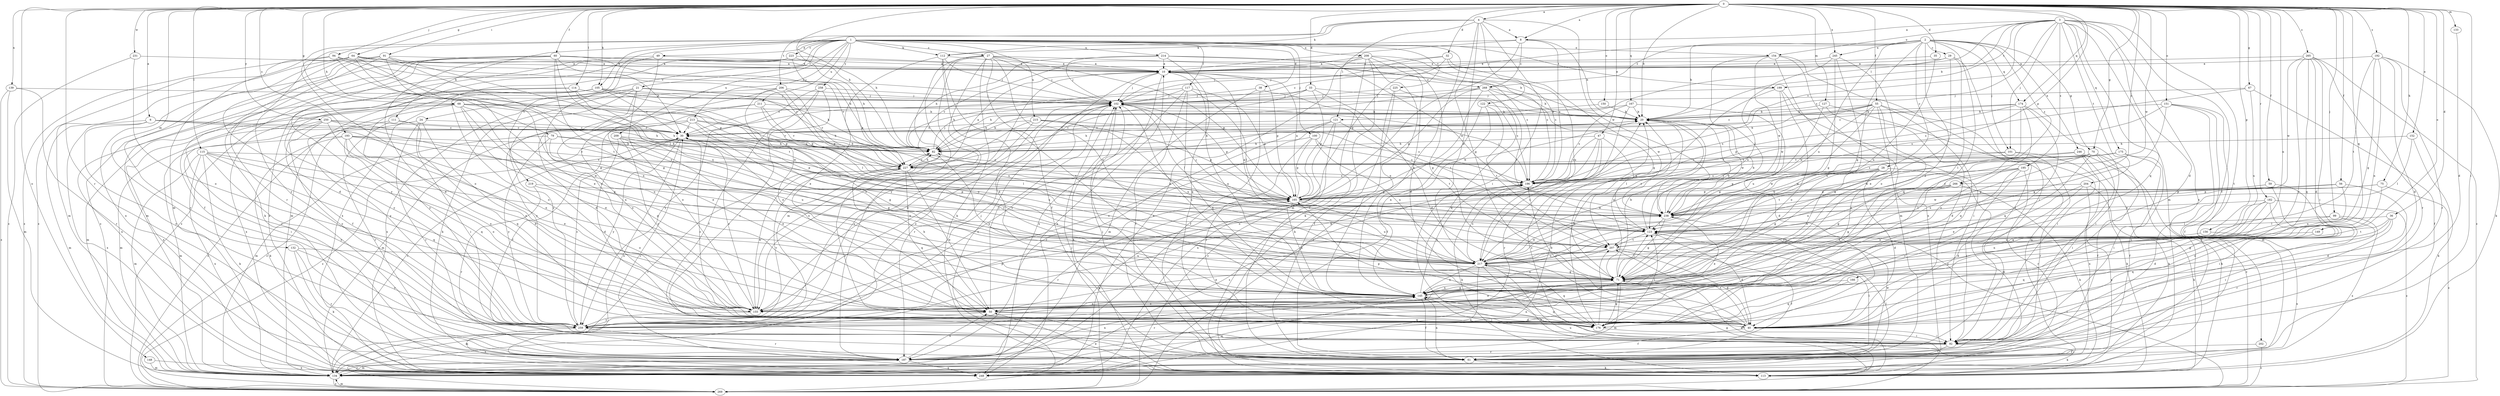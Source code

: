 strict digraph  {
0;
1;
2;
3;
4;
6;
8;
10;
20;
21;
24;
27;
28;
29;
30;
32;
33;
35;
36;
38;
40;
47;
49;
50;
55;
56;
59;
60;
61;
64;
67;
68;
70;
71;
75;
79;
82;
91;
92;
94;
99;
100;
101;
102;
105;
111;
112;
113;
114;
115;
117;
121;
122;
123;
127;
132;
133;
134;
139;
145;
148;
149;
150;
151;
152;
154;
155;
156;
165;
166;
167;
174;
175;
176;
182;
187;
192;
193;
195;
196;
199;
202;
204;
206;
207;
208;
209;
211;
213;
214;
215;
217;
219;
223;
225;
227;
231;
238;
245;
246;
248;
250;
258;
259;
265;
266;
268;
269;
0 -> 4  [label=a];
0 -> 6  [label=a];
0 -> 8  [label=a];
0 -> 20  [label=b];
0 -> 32  [label=d];
0 -> 33  [label=d];
0 -> 35  [label=d];
0 -> 36  [label=d];
0 -> 47  [label=e];
0 -> 55  [label=f];
0 -> 56  [label=f];
0 -> 59  [label=f];
0 -> 60  [label=f];
0 -> 64  [label=g];
0 -> 67  [label=g];
0 -> 68  [label=g];
0 -> 70  [label=g];
0 -> 75  [label=h];
0 -> 79  [label=h];
0 -> 82  [label=h];
0 -> 91  [label=i];
0 -> 92  [label=i];
0 -> 94  [label=j];
0 -> 99  [label=j];
0 -> 105  [label=k];
0 -> 114  [label=l];
0 -> 115  [label=l];
0 -> 127  [label=m];
0 -> 132  [label=m];
0 -> 133  [label=m];
0 -> 139  [label=n];
0 -> 145  [label=n];
0 -> 148  [label=o];
0 -> 149  [label=o];
0 -> 150  [label=o];
0 -> 151  [label=o];
0 -> 152  [label=o];
0 -> 156  [label=p];
0 -> 165  [label=p];
0 -> 166  [label=q];
0 -> 167  [label=q];
0 -> 174  [label=q];
0 -> 182  [label=r];
0 -> 187  [label=r];
0 -> 192  [label=s];
0 -> 193  [label=s];
0 -> 231  [label=w];
0 -> 238  [label=w];
0 -> 245  [label=x];
0 -> 250  [label=y];
0 -> 265  [label=z];
0 -> 266  [label=z];
1 -> 21  [label=c];
1 -> 24  [label=c];
1 -> 27  [label=c];
1 -> 38  [label=d];
1 -> 49  [label=e];
1 -> 100  [label=j];
1 -> 105  [label=k];
1 -> 111  [label=k];
1 -> 112  [label=k];
1 -> 117  [label=l];
1 -> 134  [label=m];
1 -> 145  [label=n];
1 -> 154  [label=o];
1 -> 187  [label=r];
1 -> 199  [label=t];
1 -> 208  [label=u];
1 -> 209  [label=u];
1 -> 211  [label=u];
1 -> 213  [label=u];
1 -> 214  [label=u];
1 -> 215  [label=u];
1 -> 219  [label=v];
1 -> 223  [label=v];
1 -> 225  [label=v];
1 -> 258  [label=y];
2 -> 20  [label=b];
2 -> 28  [label=c];
2 -> 29  [label=c];
2 -> 30  [label=c];
2 -> 50  [label=e];
2 -> 70  [label=g];
2 -> 71  [label=g];
2 -> 101  [label=j];
2 -> 174  [label=q];
2 -> 217  [label=u];
2 -> 245  [label=x];
2 -> 246  [label=x];
2 -> 259  [label=y];
2 -> 266  [label=z];
2 -> 268  [label=z];
3 -> 8  [label=a];
3 -> 20  [label=b];
3 -> 40  [label=d];
3 -> 61  [label=f];
3 -> 101  [label=j];
3 -> 121  [label=l];
3 -> 134  [label=m];
3 -> 154  [label=o];
3 -> 175  [label=q];
3 -> 176  [label=q];
3 -> 195  [label=s];
3 -> 196  [label=s];
3 -> 199  [label=t];
3 -> 202  [label=t];
3 -> 204  [label=t];
3 -> 227  [label=v];
3 -> 248  [label=x];
4 -> 8  [label=a];
4 -> 71  [label=g];
4 -> 82  [label=h];
4 -> 92  [label=i];
4 -> 112  [label=k];
4 -> 121  [label=l];
4 -> 122  [label=l];
4 -> 206  [label=t];
4 -> 217  [label=u];
4 -> 238  [label=w];
6 -> 30  [label=c];
6 -> 82  [label=h];
6 -> 134  [label=m];
6 -> 145  [label=n];
6 -> 248  [label=x];
6 -> 259  [label=y];
8 -> 10  [label=a];
8 -> 20  [label=b];
8 -> 112  [label=k];
8 -> 134  [label=m];
8 -> 196  [label=s];
8 -> 268  [label=z];
10 -> 102  [label=j];
10 -> 145  [label=n];
10 -> 155  [label=o];
10 -> 165  [label=p];
10 -> 248  [label=x];
10 -> 268  [label=z];
10 -> 269  [label=z];
20 -> 30  [label=c];
20 -> 71  [label=g];
20 -> 82  [label=h];
20 -> 207  [label=t];
20 -> 238  [label=w];
21 -> 40  [label=d];
21 -> 102  [label=j];
21 -> 113  [label=k];
21 -> 155  [label=o];
21 -> 217  [label=u];
21 -> 248  [label=x];
21 -> 259  [label=y];
24 -> 30  [label=c];
24 -> 40  [label=d];
24 -> 92  [label=i];
24 -> 187  [label=r];
24 -> 269  [label=z];
27 -> 10  [label=a];
27 -> 61  [label=f];
27 -> 102  [label=j];
27 -> 113  [label=k];
27 -> 134  [label=m];
27 -> 165  [label=p];
27 -> 187  [label=r];
27 -> 196  [label=s];
27 -> 217  [label=u];
27 -> 259  [label=y];
27 -> 269  [label=z];
28 -> 40  [label=d];
28 -> 71  [label=g];
28 -> 134  [label=m];
28 -> 155  [label=o];
28 -> 165  [label=p];
28 -> 196  [label=s];
28 -> 238  [label=w];
29 -> 10  [label=a];
29 -> 92  [label=i];
29 -> 102  [label=j];
29 -> 155  [label=o];
29 -> 176  [label=q];
30 -> 82  [label=h];
30 -> 145  [label=n];
30 -> 217  [label=u];
30 -> 248  [label=x];
30 -> 259  [label=y];
30 -> 269  [label=z];
32 -> 10  [label=a];
32 -> 71  [label=g];
32 -> 102  [label=j];
32 -> 165  [label=p];
32 -> 217  [label=u];
33 -> 30  [label=c];
33 -> 40  [label=d];
33 -> 102  [label=j];
33 -> 165  [label=p];
33 -> 196  [label=s];
33 -> 227  [label=v];
35 -> 10  [label=a];
35 -> 217  [label=u];
36 -> 71  [label=g];
36 -> 123  [label=l];
36 -> 176  [label=q];
36 -> 187  [label=r];
36 -> 207  [label=t];
38 -> 61  [label=f];
38 -> 102  [label=j];
38 -> 134  [label=m];
38 -> 207  [label=t];
40 -> 30  [label=c];
40 -> 61  [label=f];
40 -> 92  [label=i];
40 -> 165  [label=p];
40 -> 196  [label=s];
40 -> 207  [label=t];
47 -> 82  [label=h];
47 -> 123  [label=l];
47 -> 155  [label=o];
47 -> 187  [label=r];
47 -> 196  [label=s];
47 -> 217  [label=u];
49 -> 10  [label=a];
49 -> 145  [label=n];
49 -> 155  [label=o];
49 -> 248  [label=x];
50 -> 40  [label=d];
50 -> 82  [label=h];
50 -> 102  [label=j];
50 -> 134  [label=m];
50 -> 176  [label=q];
55 -> 20  [label=b];
55 -> 30  [label=c];
55 -> 50  [label=e];
55 -> 71  [label=g];
55 -> 82  [label=h];
55 -> 92  [label=i];
55 -> 176  [label=q];
55 -> 196  [label=s];
55 -> 217  [label=u];
55 -> 238  [label=w];
56 -> 40  [label=d];
56 -> 123  [label=l];
56 -> 165  [label=p];
56 -> 217  [label=u];
59 -> 40  [label=d];
59 -> 92  [label=i];
59 -> 165  [label=p];
59 -> 238  [label=w];
60 -> 10  [label=a];
60 -> 20  [label=b];
60 -> 30  [label=c];
60 -> 40  [label=d];
60 -> 71  [label=g];
60 -> 82  [label=h];
60 -> 113  [label=k];
60 -> 134  [label=m];
60 -> 217  [label=u];
60 -> 259  [label=y];
60 -> 269  [label=z];
61 -> 102  [label=j];
61 -> 113  [label=k];
61 -> 123  [label=l];
61 -> 145  [label=n];
61 -> 238  [label=w];
64 -> 10  [label=a];
64 -> 40  [label=d];
64 -> 71  [label=g];
64 -> 102  [label=j];
64 -> 123  [label=l];
64 -> 134  [label=m];
64 -> 187  [label=r];
64 -> 227  [label=v];
64 -> 269  [label=z];
67 -> 61  [label=f];
67 -> 102  [label=j];
67 -> 196  [label=s];
67 -> 217  [label=u];
68 -> 20  [label=b];
68 -> 50  [label=e];
68 -> 71  [label=g];
68 -> 134  [label=m];
68 -> 145  [label=n];
68 -> 227  [label=v];
68 -> 238  [label=w];
68 -> 248  [label=x];
68 -> 259  [label=y];
70 -> 50  [label=e];
70 -> 61  [label=f];
70 -> 92  [label=i];
70 -> 113  [label=k];
70 -> 196  [label=s];
70 -> 217  [label=u];
70 -> 227  [label=v];
70 -> 238  [label=w];
71 -> 20  [label=b];
71 -> 30  [label=c];
71 -> 50  [label=e];
71 -> 113  [label=k];
71 -> 123  [label=l];
71 -> 134  [label=m];
71 -> 145  [label=n];
75 -> 123  [label=l];
75 -> 145  [label=n];
75 -> 165  [label=p];
75 -> 269  [label=z];
79 -> 82  [label=h];
79 -> 134  [label=m];
79 -> 165  [label=p];
79 -> 217  [label=u];
79 -> 259  [label=y];
82 -> 20  [label=b];
82 -> 102  [label=j];
82 -> 145  [label=n];
82 -> 227  [label=v];
91 -> 10  [label=a];
91 -> 50  [label=e];
91 -> 61  [label=f];
91 -> 207  [label=t];
91 -> 217  [label=u];
91 -> 248  [label=x];
91 -> 259  [label=y];
92 -> 61  [label=f];
92 -> 102  [label=j];
92 -> 113  [label=k];
92 -> 187  [label=r];
94 -> 10  [label=a];
94 -> 155  [label=o];
94 -> 165  [label=p];
94 -> 207  [label=t];
94 -> 227  [label=v];
94 -> 269  [label=z];
99 -> 92  [label=i];
99 -> 123  [label=l];
99 -> 217  [label=u];
99 -> 248  [label=x];
100 -> 82  [label=h];
100 -> 92  [label=i];
100 -> 165  [label=p];
100 -> 196  [label=s];
100 -> 217  [label=u];
101 -> 113  [label=k];
101 -> 187  [label=r];
101 -> 227  [label=v];
101 -> 238  [label=w];
102 -> 20  [label=b];
102 -> 113  [label=k];
102 -> 123  [label=l];
102 -> 145  [label=n];
102 -> 155  [label=o];
102 -> 165  [label=p];
102 -> 187  [label=r];
105 -> 30  [label=c];
105 -> 61  [label=f];
105 -> 82  [label=h];
105 -> 102  [label=j];
105 -> 155  [label=o];
105 -> 165  [label=p];
105 -> 187  [label=r];
105 -> 259  [label=y];
111 -> 30  [label=c];
111 -> 176  [label=q];
111 -> 187  [label=r];
111 -> 269  [label=z];
112 -> 10  [label=a];
112 -> 40  [label=d];
112 -> 50  [label=e];
112 -> 102  [label=j];
112 -> 145  [label=n];
113 -> 30  [label=c];
113 -> 50  [label=e];
113 -> 71  [label=g];
114 -> 102  [label=j];
114 -> 123  [label=l];
114 -> 165  [label=p];
114 -> 248  [label=x];
114 -> 259  [label=y];
115 -> 71  [label=g];
115 -> 113  [label=k];
115 -> 134  [label=m];
115 -> 155  [label=o];
115 -> 176  [label=q];
115 -> 227  [label=v];
115 -> 248  [label=x];
115 -> 259  [label=y];
117 -> 61  [label=f];
117 -> 82  [label=h];
117 -> 102  [label=j];
117 -> 123  [label=l];
117 -> 165  [label=p];
117 -> 176  [label=q];
117 -> 259  [label=y];
121 -> 30  [label=c];
121 -> 155  [label=o];
121 -> 187  [label=r];
121 -> 207  [label=t];
121 -> 248  [label=x];
121 -> 269  [label=z];
122 -> 20  [label=b];
122 -> 61  [label=f];
122 -> 145  [label=n];
122 -> 207  [label=t];
123 -> 20  [label=b];
123 -> 40  [label=d];
123 -> 207  [label=t];
127 -> 20  [label=b];
127 -> 40  [label=d];
127 -> 71  [label=g];
127 -> 134  [label=m];
132 -> 113  [label=k];
132 -> 187  [label=r];
132 -> 217  [label=u];
132 -> 259  [label=y];
133 -> 40  [label=d];
134 -> 20  [label=b];
134 -> 30  [label=c];
134 -> 165  [label=p];
134 -> 187  [label=r];
134 -> 196  [label=s];
134 -> 227  [label=v];
134 -> 269  [label=z];
139 -> 102  [label=j];
139 -> 134  [label=m];
139 -> 187  [label=r];
139 -> 269  [label=z];
145 -> 50  [label=e];
145 -> 61  [label=f];
145 -> 71  [label=g];
145 -> 92  [label=i];
145 -> 155  [label=o];
145 -> 176  [label=q];
145 -> 187  [label=r];
145 -> 196  [label=s];
148 -> 134  [label=m];
148 -> 248  [label=x];
149 -> 176  [label=q];
149 -> 207  [label=t];
150 -> 20  [label=b];
150 -> 82  [label=h];
151 -> 20  [label=b];
151 -> 61  [label=f];
151 -> 71  [label=g];
151 -> 92  [label=i];
151 -> 134  [label=m];
151 -> 196  [label=s];
152 -> 82  [label=h];
152 -> 113  [label=k];
152 -> 123  [label=l];
154 -> 10  [label=a];
154 -> 61  [label=f];
154 -> 123  [label=l];
154 -> 134  [label=m];
154 -> 238  [label=w];
154 -> 248  [label=x];
155 -> 30  [label=c];
155 -> 102  [label=j];
155 -> 259  [label=y];
156 -> 207  [label=t];
156 -> 248  [label=x];
165 -> 10  [label=a];
165 -> 20  [label=b];
165 -> 145  [label=n];
165 -> 187  [label=r];
165 -> 217  [label=u];
165 -> 238  [label=w];
166 -> 145  [label=n];
166 -> 176  [label=q];
167 -> 20  [label=b];
167 -> 40  [label=d];
167 -> 82  [label=h];
167 -> 196  [label=s];
167 -> 269  [label=z];
174 -> 20  [label=b];
174 -> 30  [label=c];
174 -> 92  [label=i];
174 -> 123  [label=l];
174 -> 155  [label=o];
174 -> 165  [label=p];
174 -> 176  [label=q];
175 -> 61  [label=f];
175 -> 92  [label=i];
175 -> 227  [label=v];
175 -> 238  [label=w];
176 -> 20  [label=b];
176 -> 71  [label=g];
176 -> 92  [label=i];
176 -> 123  [label=l];
176 -> 145  [label=n];
176 -> 207  [label=t];
182 -> 40  [label=d];
182 -> 71  [label=g];
182 -> 145  [label=n];
182 -> 238  [label=w];
182 -> 259  [label=y];
182 -> 269  [label=z];
187 -> 50  [label=e];
187 -> 134  [label=m];
187 -> 145  [label=n];
187 -> 248  [label=x];
192 -> 10  [label=a];
192 -> 40  [label=d];
192 -> 71  [label=g];
192 -> 113  [label=k];
192 -> 145  [label=n];
192 -> 187  [label=r];
192 -> 207  [label=t];
193 -> 50  [label=e];
193 -> 82  [label=h];
193 -> 113  [label=k];
193 -> 134  [label=m];
193 -> 155  [label=o];
193 -> 176  [label=q];
193 -> 227  [label=v];
193 -> 238  [label=w];
195 -> 50  [label=e];
195 -> 71  [label=g];
195 -> 92  [label=i];
195 -> 187  [label=r];
195 -> 196  [label=s];
195 -> 217  [label=u];
196 -> 30  [label=c];
196 -> 102  [label=j];
196 -> 113  [label=k];
196 -> 165  [label=p];
199 -> 92  [label=i];
199 -> 102  [label=j];
199 -> 155  [label=o];
199 -> 217  [label=u];
199 -> 238  [label=w];
202 -> 61  [label=f];
202 -> 269  [label=z];
204 -> 40  [label=d];
204 -> 113  [label=k];
204 -> 165  [label=p];
204 -> 248  [label=x];
204 -> 259  [label=y];
206 -> 50  [label=e];
206 -> 102  [label=j];
206 -> 165  [label=p];
206 -> 217  [label=u];
206 -> 227  [label=v];
206 -> 248  [label=x];
207 -> 10  [label=a];
207 -> 40  [label=d];
207 -> 50  [label=e];
207 -> 61  [label=f];
207 -> 145  [label=n];
207 -> 217  [label=u];
208 -> 10  [label=a];
208 -> 40  [label=d];
208 -> 61  [label=f];
208 -> 71  [label=g];
208 -> 113  [label=k];
208 -> 145  [label=n];
208 -> 196  [label=s];
208 -> 227  [label=v];
208 -> 248  [label=x];
209 -> 40  [label=d];
209 -> 50  [label=e];
209 -> 71  [label=g];
209 -> 82  [label=h];
209 -> 123  [label=l];
209 -> 155  [label=o];
211 -> 20  [label=b];
211 -> 123  [label=l];
211 -> 155  [label=o];
211 -> 227  [label=v];
211 -> 259  [label=y];
213 -> 30  [label=c];
213 -> 61  [label=f];
213 -> 71  [label=g];
213 -> 82  [label=h];
213 -> 134  [label=m];
213 -> 217  [label=u];
213 -> 227  [label=v];
214 -> 10  [label=a];
214 -> 82  [label=h];
214 -> 102  [label=j];
214 -> 176  [label=q];
214 -> 196  [label=s];
214 -> 238  [label=w];
215 -> 30  [label=c];
215 -> 155  [label=o];
215 -> 165  [label=p];
215 -> 196  [label=s];
215 -> 217  [label=u];
215 -> 259  [label=y];
217 -> 71  [label=g];
217 -> 113  [label=k];
217 -> 145  [label=n];
217 -> 176  [label=q];
217 -> 196  [label=s];
217 -> 238  [label=w];
217 -> 248  [label=x];
219 -> 155  [label=o];
219 -> 165  [label=p];
219 -> 187  [label=r];
223 -> 10  [label=a];
223 -> 82  [label=h];
223 -> 134  [label=m];
223 -> 165  [label=p];
223 -> 248  [label=x];
223 -> 269  [label=z];
225 -> 61  [label=f];
225 -> 102  [label=j];
225 -> 113  [label=k];
225 -> 123  [label=l];
227 -> 10  [label=a];
227 -> 50  [label=e];
227 -> 82  [label=h];
227 -> 92  [label=i];
227 -> 155  [label=o];
227 -> 176  [label=q];
227 -> 196  [label=s];
231 -> 10  [label=a];
231 -> 155  [label=o];
231 -> 269  [label=z];
238 -> 20  [label=b];
238 -> 50  [label=e];
238 -> 71  [label=g];
238 -> 82  [label=h];
238 -> 102  [label=j];
238 -> 123  [label=l];
245 -> 10  [label=a];
245 -> 50  [label=e];
245 -> 71  [label=g];
245 -> 145  [label=n];
245 -> 217  [label=u];
246 -> 113  [label=k];
246 -> 207  [label=t];
246 -> 227  [label=v];
246 -> 248  [label=x];
246 -> 269  [label=z];
248 -> 10  [label=a];
248 -> 123  [label=l];
248 -> 145  [label=n];
250 -> 30  [label=c];
250 -> 50  [label=e];
250 -> 82  [label=h];
250 -> 92  [label=i];
250 -> 134  [label=m];
250 -> 217  [label=u];
250 -> 259  [label=y];
258 -> 50  [label=e];
258 -> 61  [label=f];
258 -> 92  [label=i];
258 -> 102  [label=j];
258 -> 259  [label=y];
259 -> 20  [label=b];
259 -> 30  [label=c];
259 -> 102  [label=j];
259 -> 165  [label=p];
259 -> 187  [label=r];
259 -> 227  [label=v];
259 -> 248  [label=x];
265 -> 10  [label=a];
265 -> 40  [label=d];
265 -> 92  [label=i];
265 -> 176  [label=q];
265 -> 187  [label=r];
265 -> 238  [label=w];
265 -> 259  [label=y];
265 -> 269  [label=z];
266 -> 71  [label=g];
266 -> 113  [label=k];
266 -> 145  [label=n];
266 -> 165  [label=p];
266 -> 217  [label=u];
268 -> 20  [label=b];
268 -> 82  [label=h];
268 -> 102  [label=j];
268 -> 165  [label=p];
268 -> 176  [label=q];
268 -> 238  [label=w];
268 -> 269  [label=z];
269 -> 102  [label=j];
269 -> 123  [label=l];
269 -> 134  [label=m];
269 -> 217  [label=u];
}
